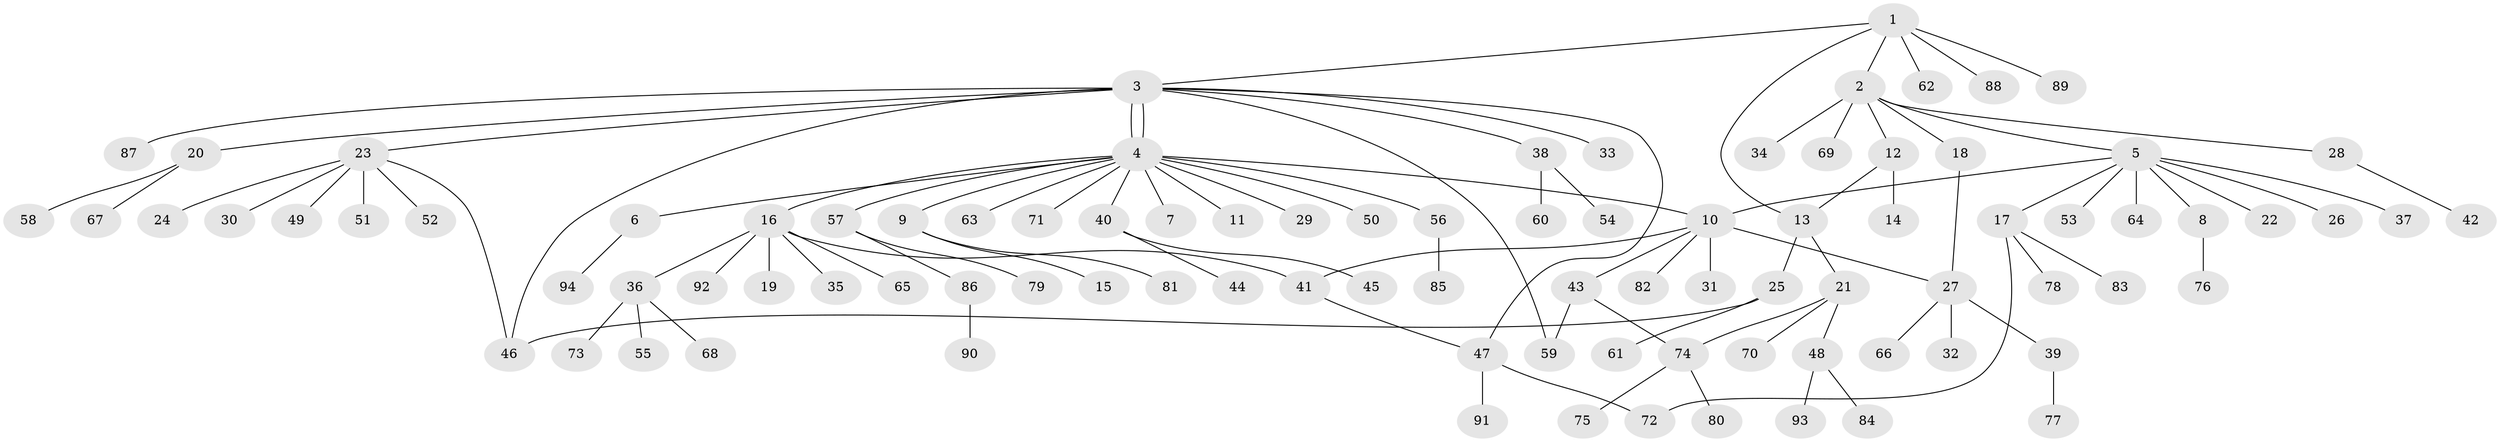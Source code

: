 // coarse degree distribution, {5: 0.027777777777777776, 6: 0.027777777777777776, 12: 0.013888888888888888, 15: 0.013888888888888888, 14: 0.013888888888888888, 1: 0.6666666666666666, 2: 0.09722222222222222, 4: 0.05555555555555555, 8: 0.013888888888888888, 3: 0.06944444444444445}
// Generated by graph-tools (version 1.1) at 2025/23/03/03/25 07:23:50]
// undirected, 94 vertices, 104 edges
graph export_dot {
graph [start="1"]
  node [color=gray90,style=filled];
  1;
  2;
  3;
  4;
  5;
  6;
  7;
  8;
  9;
  10;
  11;
  12;
  13;
  14;
  15;
  16;
  17;
  18;
  19;
  20;
  21;
  22;
  23;
  24;
  25;
  26;
  27;
  28;
  29;
  30;
  31;
  32;
  33;
  34;
  35;
  36;
  37;
  38;
  39;
  40;
  41;
  42;
  43;
  44;
  45;
  46;
  47;
  48;
  49;
  50;
  51;
  52;
  53;
  54;
  55;
  56;
  57;
  58;
  59;
  60;
  61;
  62;
  63;
  64;
  65;
  66;
  67;
  68;
  69;
  70;
  71;
  72;
  73;
  74;
  75;
  76;
  77;
  78;
  79;
  80;
  81;
  82;
  83;
  84;
  85;
  86;
  87;
  88;
  89;
  90;
  91;
  92;
  93;
  94;
  1 -- 2;
  1 -- 3;
  1 -- 13;
  1 -- 62;
  1 -- 88;
  1 -- 89;
  2 -- 5;
  2 -- 12;
  2 -- 18;
  2 -- 28;
  2 -- 34;
  2 -- 69;
  3 -- 4;
  3 -- 4;
  3 -- 20;
  3 -- 23;
  3 -- 33;
  3 -- 38;
  3 -- 46;
  3 -- 47;
  3 -- 59;
  3 -- 87;
  4 -- 6;
  4 -- 7;
  4 -- 9;
  4 -- 10;
  4 -- 11;
  4 -- 16;
  4 -- 29;
  4 -- 40;
  4 -- 50;
  4 -- 56;
  4 -- 57;
  4 -- 63;
  4 -- 71;
  5 -- 8;
  5 -- 10;
  5 -- 17;
  5 -- 22;
  5 -- 26;
  5 -- 37;
  5 -- 53;
  5 -- 64;
  6 -- 94;
  8 -- 76;
  9 -- 15;
  9 -- 81;
  10 -- 27;
  10 -- 31;
  10 -- 41;
  10 -- 43;
  10 -- 82;
  12 -- 13;
  12 -- 14;
  13 -- 21;
  13 -- 25;
  16 -- 19;
  16 -- 35;
  16 -- 36;
  16 -- 41;
  16 -- 65;
  16 -- 92;
  17 -- 72;
  17 -- 78;
  17 -- 83;
  18 -- 27;
  20 -- 58;
  20 -- 67;
  21 -- 48;
  21 -- 70;
  21 -- 74;
  23 -- 24;
  23 -- 30;
  23 -- 46;
  23 -- 49;
  23 -- 51;
  23 -- 52;
  25 -- 46;
  25 -- 61;
  27 -- 32;
  27 -- 39;
  27 -- 66;
  28 -- 42;
  36 -- 55;
  36 -- 68;
  36 -- 73;
  38 -- 54;
  38 -- 60;
  39 -- 77;
  40 -- 44;
  40 -- 45;
  41 -- 47;
  43 -- 59;
  43 -- 74;
  47 -- 72;
  47 -- 91;
  48 -- 84;
  48 -- 93;
  56 -- 85;
  57 -- 79;
  57 -- 86;
  74 -- 75;
  74 -- 80;
  86 -- 90;
}
